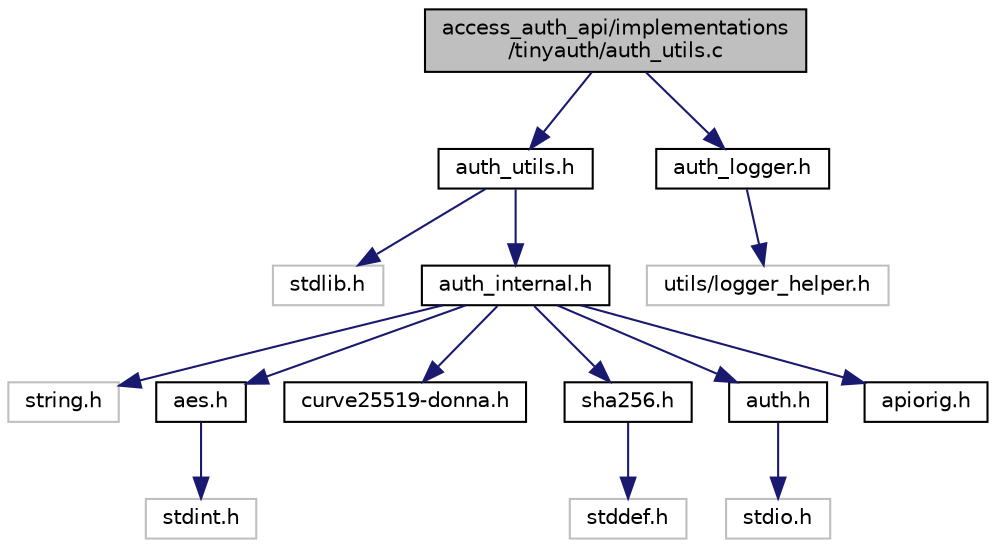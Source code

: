 digraph "access_auth_api/implementations/tinyauth/auth_utils.c"
{
  edge [fontname="Helvetica",fontsize="10",labelfontname="Helvetica",labelfontsize="10"];
  node [fontname="Helvetica",fontsize="10",shape=record];
  Node0 [label="access_auth_api/implementations\l/tinyauth/auth_utils.c",height=0.2,width=0.4,color="black", fillcolor="grey75", style="filled", fontcolor="black"];
  Node0 -> Node1 [color="midnightblue",fontsize="10",style="solid",fontname="Helvetica"];
  Node1 [label="auth_utils.h",height=0.2,width=0.4,color="black", fillcolor="white", style="filled",URL="$tinyauth_2auth__utils_8h.html"];
  Node1 -> Node2 [color="midnightblue",fontsize="10",style="solid",fontname="Helvetica"];
  Node2 [label="stdlib.h",height=0.2,width=0.4,color="grey75", fillcolor="white", style="filled"];
  Node1 -> Node3 [color="midnightblue",fontsize="10",style="solid",fontname="Helvetica"];
  Node3 [label="auth_internal.h",height=0.2,width=0.4,color="black", fillcolor="white", style="filled",URL="$tinyauth_2auth__internal_8h.html"];
  Node3 -> Node4 [color="midnightblue",fontsize="10",style="solid",fontname="Helvetica"];
  Node4 [label="string.h",height=0.2,width=0.4,color="grey75", fillcolor="white", style="filled"];
  Node3 -> Node5 [color="midnightblue",fontsize="10",style="solid",fontname="Helvetica"];
  Node5 [label="aes.h",height=0.2,width=0.4,color="black", fillcolor="white", style="filled",URL="$aes_8h.html"];
  Node5 -> Node6 [color="midnightblue",fontsize="10",style="solid",fontname="Helvetica"];
  Node6 [label="stdint.h",height=0.2,width=0.4,color="grey75", fillcolor="white", style="filled"];
  Node3 -> Node7 [color="midnightblue",fontsize="10",style="solid",fontname="Helvetica"];
  Node7 [label="curve25519-donna.h",height=0.2,width=0.4,color="black", fillcolor="white", style="filled",URL="$curve25519-donna_8h.html"];
  Node3 -> Node8 [color="midnightblue",fontsize="10",style="solid",fontname="Helvetica"];
  Node8 [label="sha256.h",height=0.2,width=0.4,color="black", fillcolor="white", style="filled",URL="$sha256_8h.html"];
  Node8 -> Node9 [color="midnightblue",fontsize="10",style="solid",fontname="Helvetica"];
  Node9 [label="stddef.h",height=0.2,width=0.4,color="grey75", fillcolor="white", style="filled"];
  Node3 -> Node10 [color="midnightblue",fontsize="10",style="solid",fontname="Helvetica"];
  Node10 [label="auth.h",height=0.2,width=0.4,color="black", fillcolor="white", style="filled",URL="$auth_8h.html"];
  Node10 -> Node11 [color="midnightblue",fontsize="10",style="solid",fontname="Helvetica"];
  Node11 [label="stdio.h",height=0.2,width=0.4,color="grey75", fillcolor="white", style="filled"];
  Node3 -> Node12 [color="midnightblue",fontsize="10",style="solid",fontname="Helvetica"];
  Node12 [label="apiorig.h",height=0.2,width=0.4,color="black", fillcolor="white", style="filled",URL="$apiorig_8h.html"];
  Node0 -> Node13 [color="midnightblue",fontsize="10",style="solid",fontname="Helvetica"];
  Node13 [label="auth_logger.h",height=0.2,width=0.4,color="black", fillcolor="white", style="filled",URL="$auth__logger_8h.html"];
  Node13 -> Node14 [color="midnightblue",fontsize="10",style="solid",fontname="Helvetica"];
  Node14 [label="utils/logger_helper.h",height=0.2,width=0.4,color="grey75", fillcolor="white", style="filled"];
}
